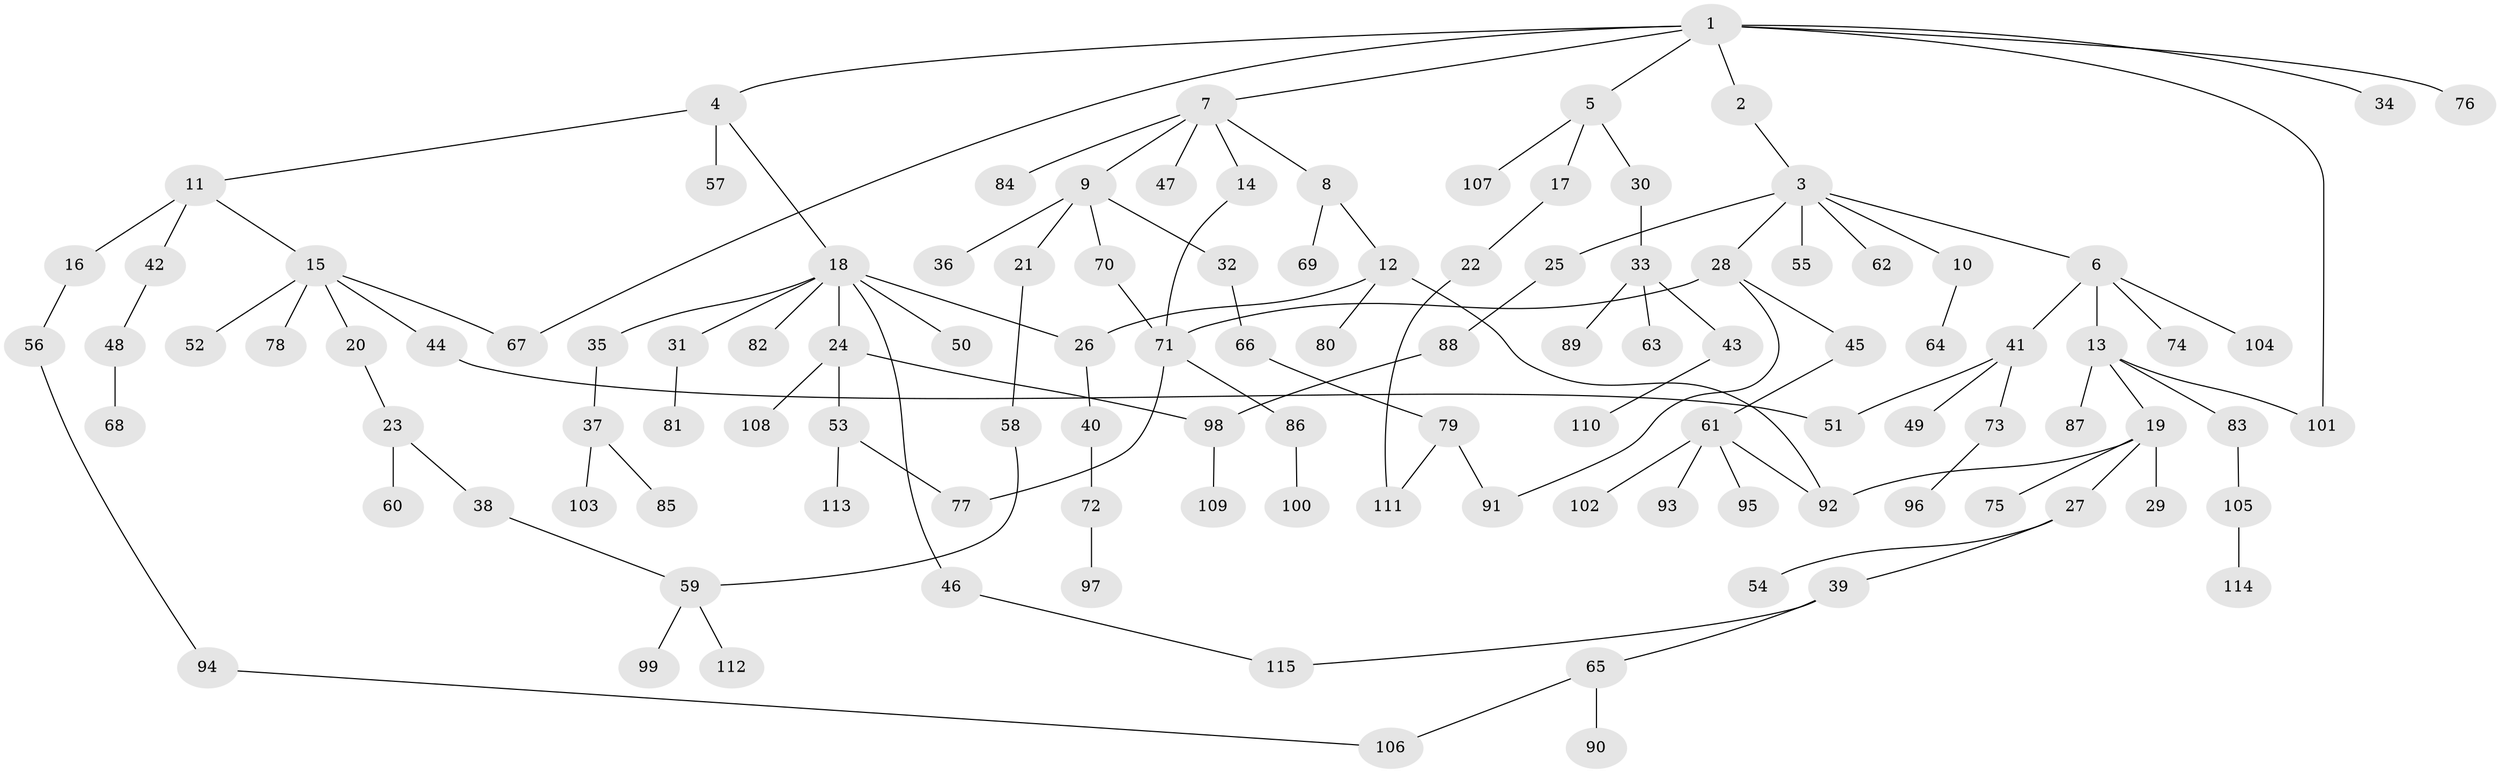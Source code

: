 // Generated by graph-tools (version 1.1) at 2025/13/03/09/25 04:13:21]
// undirected, 115 vertices, 129 edges
graph export_dot {
graph [start="1"]
  node [color=gray90,style=filled];
  1;
  2;
  3;
  4;
  5;
  6;
  7;
  8;
  9;
  10;
  11;
  12;
  13;
  14;
  15;
  16;
  17;
  18;
  19;
  20;
  21;
  22;
  23;
  24;
  25;
  26;
  27;
  28;
  29;
  30;
  31;
  32;
  33;
  34;
  35;
  36;
  37;
  38;
  39;
  40;
  41;
  42;
  43;
  44;
  45;
  46;
  47;
  48;
  49;
  50;
  51;
  52;
  53;
  54;
  55;
  56;
  57;
  58;
  59;
  60;
  61;
  62;
  63;
  64;
  65;
  66;
  67;
  68;
  69;
  70;
  71;
  72;
  73;
  74;
  75;
  76;
  77;
  78;
  79;
  80;
  81;
  82;
  83;
  84;
  85;
  86;
  87;
  88;
  89;
  90;
  91;
  92;
  93;
  94;
  95;
  96;
  97;
  98;
  99;
  100;
  101;
  102;
  103;
  104;
  105;
  106;
  107;
  108;
  109;
  110;
  111;
  112;
  113;
  114;
  115;
  1 -- 2;
  1 -- 4;
  1 -- 5;
  1 -- 7;
  1 -- 34;
  1 -- 76;
  1 -- 101;
  1 -- 67;
  2 -- 3;
  3 -- 6;
  3 -- 10;
  3 -- 25;
  3 -- 28;
  3 -- 55;
  3 -- 62;
  4 -- 11;
  4 -- 18;
  4 -- 57;
  5 -- 17;
  5 -- 30;
  5 -- 107;
  6 -- 13;
  6 -- 41;
  6 -- 74;
  6 -- 104;
  7 -- 8;
  7 -- 9;
  7 -- 14;
  7 -- 47;
  7 -- 84;
  8 -- 12;
  8 -- 69;
  9 -- 21;
  9 -- 32;
  9 -- 36;
  9 -- 70;
  10 -- 64;
  11 -- 15;
  11 -- 16;
  11 -- 42;
  12 -- 26;
  12 -- 80;
  12 -- 92;
  13 -- 19;
  13 -- 83;
  13 -- 87;
  13 -- 101;
  14 -- 71;
  15 -- 20;
  15 -- 44;
  15 -- 52;
  15 -- 67;
  15 -- 78;
  16 -- 56;
  17 -- 22;
  18 -- 24;
  18 -- 31;
  18 -- 35;
  18 -- 46;
  18 -- 50;
  18 -- 82;
  18 -- 26;
  19 -- 27;
  19 -- 29;
  19 -- 75;
  19 -- 92;
  20 -- 23;
  21 -- 58;
  22 -- 111;
  23 -- 38;
  23 -- 60;
  24 -- 53;
  24 -- 108;
  24 -- 98;
  25 -- 88;
  26 -- 40;
  27 -- 39;
  27 -- 54;
  28 -- 45;
  28 -- 91;
  28 -- 71;
  30 -- 33;
  31 -- 81;
  32 -- 66;
  33 -- 43;
  33 -- 63;
  33 -- 89;
  35 -- 37;
  37 -- 85;
  37 -- 103;
  38 -- 59;
  39 -- 65;
  39 -- 115;
  40 -- 72;
  41 -- 49;
  41 -- 51;
  41 -- 73;
  42 -- 48;
  43 -- 110;
  44 -- 51;
  45 -- 61;
  46 -- 115;
  48 -- 68;
  53 -- 113;
  53 -- 77;
  56 -- 94;
  58 -- 59;
  59 -- 99;
  59 -- 112;
  61 -- 93;
  61 -- 95;
  61 -- 102;
  61 -- 92;
  65 -- 90;
  65 -- 106;
  66 -- 79;
  70 -- 71;
  71 -- 77;
  71 -- 86;
  72 -- 97;
  73 -- 96;
  79 -- 91;
  79 -- 111;
  83 -- 105;
  86 -- 100;
  88 -- 98;
  94 -- 106;
  98 -- 109;
  105 -- 114;
}
